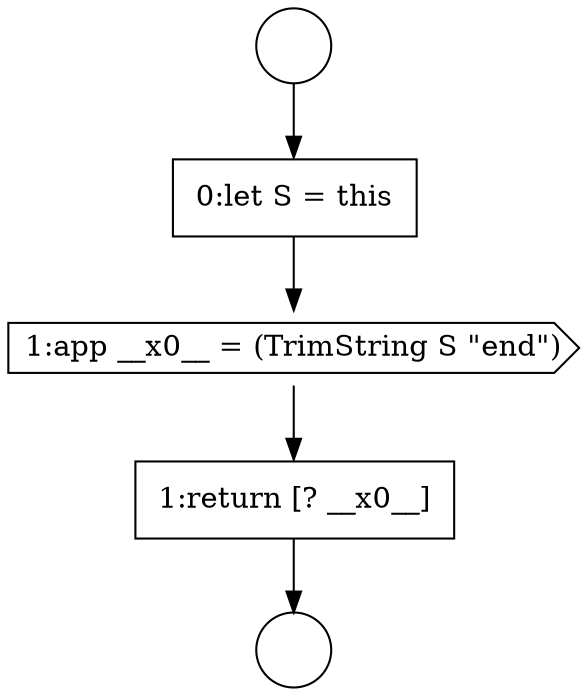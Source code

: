 digraph {
  node13361 [shape=none, margin=0, label=<<font color="black">
    <table border="0" cellborder="1" cellspacing="0" cellpadding="10">
      <tr><td align="left">1:return [? __x0__]</td></tr>
    </table>
  </font>> color="black" fillcolor="white" style=filled]
  node13360 [shape=cds, label=<<font color="black">1:app __x0__ = (TrimString S &quot;end&quot;)</font>> color="black" fillcolor="white" style=filled]
  node13359 [shape=none, margin=0, label=<<font color="black">
    <table border="0" cellborder="1" cellspacing="0" cellpadding="10">
      <tr><td align="left">0:let S = this</td></tr>
    </table>
  </font>> color="black" fillcolor="white" style=filled]
  node13358 [shape=circle label=" " color="black" fillcolor="white" style=filled]
  node13357 [shape=circle label=" " color="black" fillcolor="white" style=filled]
  node13357 -> node13359 [ color="black"]
  node13359 -> node13360 [ color="black"]
  node13360 -> node13361 [ color="black"]
  node13361 -> node13358 [ color="black"]
}

